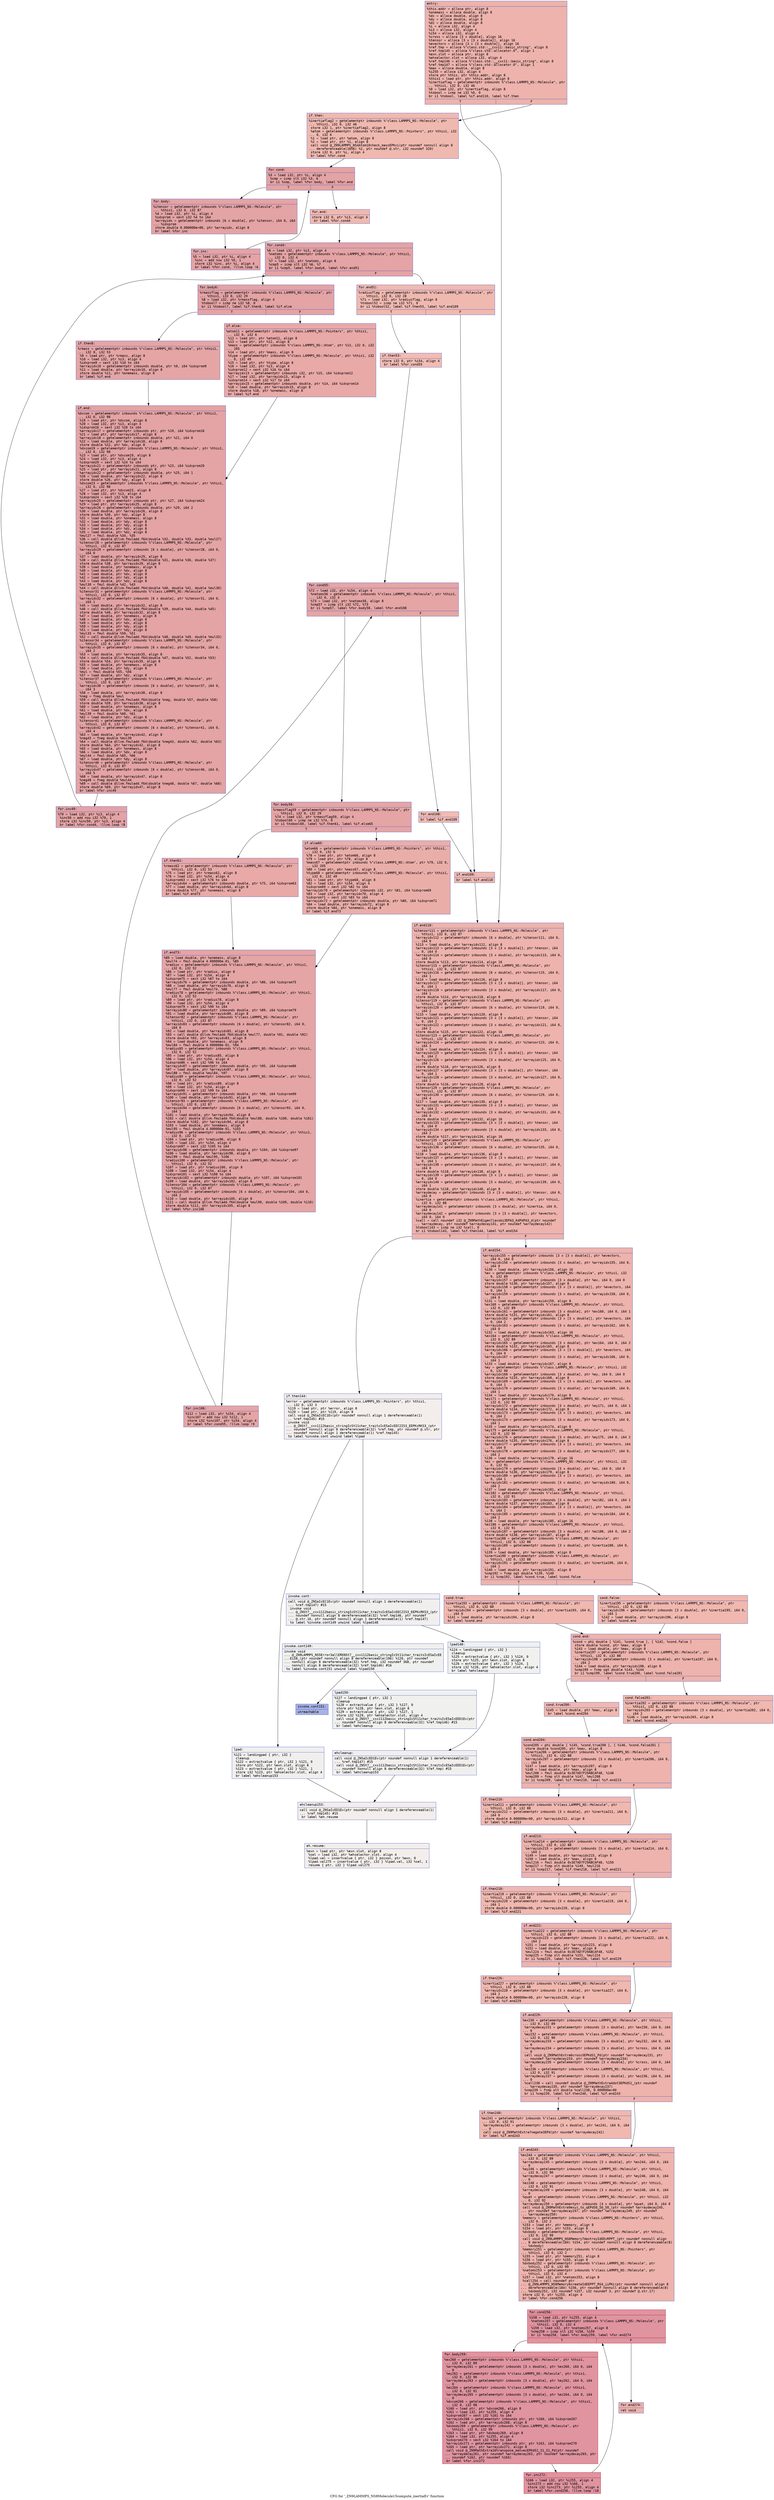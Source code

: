 digraph "CFG for '_ZN9LAMMPS_NS8Molecule15compute_inertiaEv' function" {
	label="CFG for '_ZN9LAMMPS_NS8Molecule15compute_inertiaEv' function";

	Node0x558e607f25d0 [shape=record,color="#3d50c3ff", style=filled, fillcolor="#d6524470" fontname="Courier",label="{entry:\l|  %this.addr = alloca ptr, align 8\l  %onemass = alloca double, align 8\l  %dx = alloca double, align 8\l  %dy = alloca double, align 8\l  %dz = alloca double, align 8\l  %i = alloca i32, align 4\l  %i3 = alloca i32, align 4\l  %i54 = alloca i32, align 4\l  %cross = alloca [3 x double], align 16\l  %tensor = alloca [3 x [3 x double]], align 16\l  %evectors = alloca [3 x [3 x double]], align 16\l  %ref.tmp = alloca %\"class.std::__cxx11::basic_string\", align 8\l  %ref.tmp145 = alloca %\"class.std::allocator.0\", align 1\l  %exn.slot = alloca ptr, align 8\l  %ehselector.slot = alloca i32, align 4\l  %ref.tmp146 = alloca %\"class.std::__cxx11::basic_string\", align 8\l  %ref.tmp147 = alloca %\"class.std::allocator.0\", align 1\l  %max = alloca double, align 8\l  %i255 = alloca i32, align 4\l  store ptr %this, ptr %this.addr, align 8\l  %this1 = load ptr, ptr %this.addr, align 8\l  %inertiaflag = getelementptr inbounds %\"class.LAMMPS_NS::Molecule\", ptr\l... %this1, i32 0, i32 46\l  %0 = load i32, ptr %inertiaflag, align 8\l  %tobool = icmp ne i32 %0, 0\l  br i1 %tobool, label %if.end110, label %if.then\l|{<s0>T|<s1>F}}"];
	Node0x558e607f25d0:s0 -> Node0x558e607f36d0[tooltip="entry -> if.end110\nProbability 62.50%" ];
	Node0x558e607f25d0:s1 -> Node0x558e607f2c80[tooltip="entry -> if.then\nProbability 37.50%" ];
	Node0x558e607f2c80 [shape=record,color="#3d50c3ff", style=filled, fillcolor="#de614d70" fontname="Courier",label="{if.then:\l|  %inertiaflag2 = getelementptr inbounds %\"class.LAMMPS_NS::Molecule\", ptr\l... %this1, i32 0, i32 46\l  store i32 1, ptr %inertiaflag2, align 8\l  %atom = getelementptr inbounds %\"class.LAMMPS_NS::Pointers\", ptr %this1, i32\l... 0, i32 6\l  %1 = load ptr, ptr %atom, align 8\l  %2 = load ptr, ptr %1, align 8\l  call void @_ZN9LAMMPS_NS4Atom10check_massEPKci(ptr noundef nonnull align 8\l... dereferenceable(1856) %2, ptr noundef @.str, i32 noundef 320)\l  store i32 0, ptr %i, align 4\l  br label %for.cond\l}"];
	Node0x558e607f2c80 -> Node0x558e607f3f20[tooltip="if.then -> for.cond\nProbability 100.00%" ];
	Node0x558e607f3f20 [shape=record,color="#3d50c3ff", style=filled, fillcolor="#c32e3170" fontname="Courier",label="{for.cond:\l|  %3 = load i32, ptr %i, align 4\l  %cmp = icmp slt i32 %3, 6\l  br i1 %cmp, label %for.body, label %for.end\l|{<s0>T|<s1>F}}"];
	Node0x558e607f3f20:s0 -> Node0x558e607f40f0[tooltip="for.cond -> for.body\nProbability 96.88%" ];
	Node0x558e607f3f20:s1 -> Node0x558e607f4140[tooltip="for.cond -> for.end\nProbability 3.12%" ];
	Node0x558e607f40f0 [shape=record,color="#3d50c3ff", style=filled, fillcolor="#c32e3170" fontname="Courier",label="{for.body:\l|  %itensor = getelementptr inbounds %\"class.LAMMPS_NS::Molecule\", ptr\l... %this1, i32 0, i32 87\l  %4 = load i32, ptr %i, align 4\l  %idxprom = sext i32 %4 to i64\l  %arrayidx = getelementptr inbounds [6 x double], ptr %itensor, i64 0, i64\l... %idxprom\l  store double 0.000000e+00, ptr %arrayidx, align 8\l  br label %for.inc\l}"];
	Node0x558e607f40f0 -> Node0x558e607f45c0[tooltip="for.body -> for.inc\nProbability 100.00%" ];
	Node0x558e607f45c0 [shape=record,color="#3d50c3ff", style=filled, fillcolor="#c32e3170" fontname="Courier",label="{for.inc:\l|  %5 = load i32, ptr %i, align 4\l  %inc = add nsw i32 %5, 1\l  store i32 %inc, ptr %i, align 4\l  br label %for.cond, !llvm.loop !6\l}"];
	Node0x558e607f45c0 -> Node0x558e607f3f20[tooltip="for.inc -> for.cond\nProbability 100.00%" ];
	Node0x558e607f4140 [shape=record,color="#3d50c3ff", style=filled, fillcolor="#de614d70" fontname="Courier",label="{for.end:\l|  store i32 0, ptr %i3, align 4\l  br label %for.cond4\l}"];
	Node0x558e607f4140 -> Node0x558e607f4a90[tooltip="for.end -> for.cond4\nProbability 100.00%" ];
	Node0x558e607f4a90 [shape=record,color="#3d50c3ff", style=filled, fillcolor="#c32e3170" fontname="Courier",label="{for.cond4:\l|  %6 = load i32, ptr %i3, align 4\l  %natoms = getelementptr inbounds %\"class.LAMMPS_NS::Molecule\", ptr %this1,\l... i32 0, i32 4\l  %7 = load i32, ptr %natoms, align 8\l  %cmp5 = icmp slt i32 %6, %7\l  br i1 %cmp5, label %for.body6, label %for.end51\l|{<s0>T|<s1>F}}"];
	Node0x558e607f4a90:s0 -> Node0x558e607f4e10[tooltip="for.cond4 -> for.body6\nProbability 96.88%" ];
	Node0x558e607f4a90:s1 -> Node0x558e607f4e90[tooltip="for.cond4 -> for.end51\nProbability 3.12%" ];
	Node0x558e607f4e10 [shape=record,color="#3d50c3ff", style=filled, fillcolor="#c32e3170" fontname="Courier",label="{for.body6:\l|  %rmassflag = getelementptr inbounds %\"class.LAMMPS_NS::Molecule\", ptr\l... %this1, i32 0, i32 29\l  %8 = load i32, ptr %rmassflag, align 4\l  %tobool7 = icmp ne i32 %8, 0\l  br i1 %tobool7, label %if.then8, label %if.else\l|{<s0>T|<s1>F}}"];
	Node0x558e607f4e10:s0 -> Node0x558e607f51e0[tooltip="for.body6 -> if.then8\nProbability 62.50%" ];
	Node0x558e607f4e10:s1 -> Node0x558e607f5260[tooltip="for.body6 -> if.else\nProbability 37.50%" ];
	Node0x558e607f51e0 [shape=record,color="#3d50c3ff", style=filled, fillcolor="#c5333470" fontname="Courier",label="{if.then8:\l|  %rmass = getelementptr inbounds %\"class.LAMMPS_NS::Molecule\", ptr %this1,\l... i32 0, i32 53\l  %9 = load ptr, ptr %rmass, align 8\l  %10 = load i32, ptr %i3, align 4\l  %idxprom9 = sext i32 %10 to i64\l  %arrayidx10 = getelementptr inbounds double, ptr %9, i64 %idxprom9\l  %11 = load double, ptr %arrayidx10, align 8\l  store double %11, ptr %onemass, align 8\l  br label %if.end\l}"];
	Node0x558e607f51e0 -> Node0x558e607f3870[tooltip="if.then8 -> if.end\nProbability 100.00%" ];
	Node0x558e607f5260 [shape=record,color="#3d50c3ff", style=filled, fillcolor="#ca3b3770" fontname="Courier",label="{if.else:\l|  %atom11 = getelementptr inbounds %\"class.LAMMPS_NS::Pointers\", ptr %this1,\l... i32 0, i32 6\l  %12 = load ptr, ptr %atom11, align 8\l  %13 = load ptr, ptr %12, align 8\l  %mass = getelementptr inbounds %\"class.LAMMPS_NS::Atom\", ptr %13, i32 0, i32\l... 205\l  %14 = load ptr, ptr %mass, align 8\l  %type = getelementptr inbounds %\"class.LAMMPS_NS::Molecule\", ptr %this1, i32\l... 0, i32 49\l  %15 = load ptr, ptr %type, align 8\l  %16 = load i32, ptr %i3, align 4\l  %idxprom12 = sext i32 %16 to i64\l  %arrayidx13 = getelementptr inbounds i32, ptr %15, i64 %idxprom12\l  %17 = load i32, ptr %arrayidx13, align 4\l  %idxprom14 = sext i32 %17 to i64\l  %arrayidx15 = getelementptr inbounds double, ptr %14, i64 %idxprom14\l  %18 = load double, ptr %arrayidx15, align 8\l  store double %18, ptr %onemass, align 8\l  br label %if.end\l}"];
	Node0x558e607f5260 -> Node0x558e607f3870[tooltip="if.else -> if.end\nProbability 100.00%" ];
	Node0x558e607f3870 [shape=record,color="#3d50c3ff", style=filled, fillcolor="#c32e3170" fontname="Courier",label="{if.end:\l|  %dxcom = getelementptr inbounds %\"class.LAMMPS_NS::Molecule\", ptr %this1,\l... i32 0, i32 98\l  %19 = load ptr, ptr %dxcom, align 8\l  %20 = load i32, ptr %i3, align 4\l  %idxprom16 = sext i32 %20 to i64\l  %arrayidx17 = getelementptr inbounds ptr, ptr %19, i64 %idxprom16\l  %21 = load ptr, ptr %arrayidx17, align 8\l  %arrayidx18 = getelementptr inbounds double, ptr %21, i64 0\l  %22 = load double, ptr %arrayidx18, align 8\l  store double %22, ptr %dx, align 8\l  %dxcom19 = getelementptr inbounds %\"class.LAMMPS_NS::Molecule\", ptr %this1,\l... i32 0, i32 98\l  %23 = load ptr, ptr %dxcom19, align 8\l  %24 = load i32, ptr %i3, align 4\l  %idxprom20 = sext i32 %24 to i64\l  %arrayidx21 = getelementptr inbounds ptr, ptr %23, i64 %idxprom20\l  %25 = load ptr, ptr %arrayidx21, align 8\l  %arrayidx22 = getelementptr inbounds double, ptr %25, i64 1\l  %26 = load double, ptr %arrayidx22, align 8\l  store double %26, ptr %dy, align 8\l  %dxcom23 = getelementptr inbounds %\"class.LAMMPS_NS::Molecule\", ptr %this1,\l... i32 0, i32 98\l  %27 = load ptr, ptr %dxcom23, align 8\l  %28 = load i32, ptr %i3, align 4\l  %idxprom24 = sext i32 %28 to i64\l  %arrayidx25 = getelementptr inbounds ptr, ptr %27, i64 %idxprom24\l  %29 = load ptr, ptr %arrayidx25, align 8\l  %arrayidx26 = getelementptr inbounds double, ptr %29, i64 2\l  %30 = load double, ptr %arrayidx26, align 8\l  store double %30, ptr %dz, align 8\l  %31 = load double, ptr %onemass, align 8\l  %32 = load double, ptr %dy, align 8\l  %33 = load double, ptr %dy, align 8\l  %34 = load double, ptr %dz, align 8\l  %35 = load double, ptr %dz, align 8\l  %mul27 = fmul double %34, %35\l  %36 = call double @llvm.fmuladd.f64(double %32, double %33, double %mul27)\l  %itensor28 = getelementptr inbounds %\"class.LAMMPS_NS::Molecule\", ptr\l... %this1, i32 0, i32 87\l  %arrayidx29 = getelementptr inbounds [6 x double], ptr %itensor28, i64 0,\l... i64 0\l  %37 = load double, ptr %arrayidx29, align 8\l  %38 = call double @llvm.fmuladd.f64(double %31, double %36, double %37)\l  store double %38, ptr %arrayidx29, align 8\l  %39 = load double, ptr %onemass, align 8\l  %40 = load double, ptr %dx, align 8\l  %41 = load double, ptr %dx, align 8\l  %42 = load double, ptr %dz, align 8\l  %43 = load double, ptr %dz, align 8\l  %mul30 = fmul double %42, %43\l  %44 = call double @llvm.fmuladd.f64(double %40, double %41, double %mul30)\l  %itensor31 = getelementptr inbounds %\"class.LAMMPS_NS::Molecule\", ptr\l... %this1, i32 0, i32 87\l  %arrayidx32 = getelementptr inbounds [6 x double], ptr %itensor31, i64 0,\l... i64 1\l  %45 = load double, ptr %arrayidx32, align 8\l  %46 = call double @llvm.fmuladd.f64(double %39, double %44, double %45)\l  store double %46, ptr %arrayidx32, align 8\l  %47 = load double, ptr %onemass, align 8\l  %48 = load double, ptr %dx, align 8\l  %49 = load double, ptr %dx, align 8\l  %50 = load double, ptr %dy, align 8\l  %51 = load double, ptr %dy, align 8\l  %mul33 = fmul double %50, %51\l  %52 = call double @llvm.fmuladd.f64(double %48, double %49, double %mul33)\l  %itensor34 = getelementptr inbounds %\"class.LAMMPS_NS::Molecule\", ptr\l... %this1, i32 0, i32 87\l  %arrayidx35 = getelementptr inbounds [6 x double], ptr %itensor34, i64 0,\l... i64 2\l  %53 = load double, ptr %arrayidx35, align 8\l  %54 = call double @llvm.fmuladd.f64(double %47, double %52, double %53)\l  store double %54, ptr %arrayidx35, align 8\l  %55 = load double, ptr %onemass, align 8\l  %56 = load double, ptr %dy, align 8\l  %mul = fmul double %55, %56\l  %57 = load double, ptr %dz, align 8\l  %itensor37 = getelementptr inbounds %\"class.LAMMPS_NS::Molecule\", ptr\l... %this1, i32 0, i32 87\l  %arrayidx38 = getelementptr inbounds [6 x double], ptr %itensor37, i64 0,\l... i64 3\l  %58 = load double, ptr %arrayidx38, align 8\l  %neg = fneg double %mul\l  %59 = call double @llvm.fmuladd.f64(double %neg, double %57, double %58)\l  store double %59, ptr %arrayidx38, align 8\l  %60 = load double, ptr %onemass, align 8\l  %61 = load double, ptr %dx, align 8\l  %mul39 = fmul double %60, %61\l  %62 = load double, ptr %dz, align 8\l  %itensor41 = getelementptr inbounds %\"class.LAMMPS_NS::Molecule\", ptr\l... %this1, i32 0, i32 87\l  %arrayidx42 = getelementptr inbounds [6 x double], ptr %itensor41, i64 0,\l... i64 4\l  %63 = load double, ptr %arrayidx42, align 8\l  %neg43 = fneg double %mul39\l  %64 = call double @llvm.fmuladd.f64(double %neg43, double %62, double %63)\l  store double %64, ptr %arrayidx42, align 8\l  %65 = load double, ptr %onemass, align 8\l  %66 = load double, ptr %dx, align 8\l  %mul44 = fmul double %65, %66\l  %67 = load double, ptr %dy, align 8\l  %itensor46 = getelementptr inbounds %\"class.LAMMPS_NS::Molecule\", ptr\l... %this1, i32 0, i32 87\l  %arrayidx47 = getelementptr inbounds [6 x double], ptr %itensor46, i64 0,\l... i64 5\l  %68 = load double, ptr %arrayidx47, align 8\l  %neg48 = fneg double %mul44\l  %69 = call double @llvm.fmuladd.f64(double %neg48, double %67, double %68)\l  store double %69, ptr %arrayidx47, align 8\l  br label %for.inc49\l}"];
	Node0x558e607f3870 -> Node0x558e608984b0[tooltip="if.end -> for.inc49\nProbability 100.00%" ];
	Node0x558e608984b0 [shape=record,color="#3d50c3ff", style=filled, fillcolor="#c32e3170" fontname="Courier",label="{for.inc49:\l|  %70 = load i32, ptr %i3, align 4\l  %inc50 = add nsw i32 %70, 1\l  store i32 %inc50, ptr %i3, align 4\l  br label %for.cond4, !llvm.loop !8\l}"];
	Node0x558e608984b0 -> Node0x558e607f4a90[tooltip="for.inc49 -> for.cond4\nProbability 100.00%" ];
	Node0x558e607f4e90 [shape=record,color="#3d50c3ff", style=filled, fillcolor="#de614d70" fontname="Courier",label="{for.end51:\l|  %radiusflag = getelementptr inbounds %\"class.LAMMPS_NS::Molecule\", ptr\l... %this1, i32 0, i32 28\l  %71 = load i32, ptr %radiusflag, align 8\l  %tobool52 = icmp ne i32 %71, 0\l  br i1 %tobool52, label %if.then53, label %if.end109\l|{<s0>T|<s1>F}}"];
	Node0x558e607f4e90:s0 -> Node0x558e60898ae0[tooltip="for.end51 -> if.then53\nProbability 62.50%" ];
	Node0x558e607f4e90:s1 -> Node0x558e60898b60[tooltip="for.end51 -> if.end109\nProbability 37.50%" ];
	Node0x558e60898ae0 [shape=record,color="#3d50c3ff", style=filled, fillcolor="#e1675170" fontname="Courier",label="{if.then53:\l|  store i32 0, ptr %i54, align 4\l  br label %for.cond55\l}"];
	Node0x558e60898ae0 -> Node0x558e60898d30[tooltip="if.then53 -> for.cond55\nProbability 100.00%" ];
	Node0x558e60898d30 [shape=record,color="#3d50c3ff", style=filled, fillcolor="#c5333470" fontname="Courier",label="{for.cond55:\l|  %72 = load i32, ptr %i54, align 4\l  %natoms56 = getelementptr inbounds %\"class.LAMMPS_NS::Molecule\", ptr %this1,\l... i32 0, i32 4\l  %73 = load i32, ptr %natoms56, align 8\l  %cmp57 = icmp slt i32 %72, %73\l  br i1 %cmp57, label %for.body58, label %for.end108\l|{<s0>T|<s1>F}}"];
	Node0x558e60898d30:s0 -> Node0x558e607f59c0[tooltip="for.cond55 -> for.body58\nProbability 96.88%" ];
	Node0x558e60898d30:s1 -> Node0x558e607f5a40[tooltip="for.cond55 -> for.end108\nProbability 3.12%" ];
	Node0x558e607f59c0 [shape=record,color="#3d50c3ff", style=filled, fillcolor="#c5333470" fontname="Courier",label="{for.body58:\l|  %rmassflag59 = getelementptr inbounds %\"class.LAMMPS_NS::Molecule\", ptr\l... %this1, i32 0, i32 29\l  %74 = load i32, ptr %rmassflag59, align 4\l  %tobool60 = icmp ne i32 %74, 0\l  br i1 %tobool60, label %if.then61, label %if.else65\l|{<s0>T|<s1>F}}"];
	Node0x558e607f59c0:s0 -> Node0x558e60899a90[tooltip="for.body58 -> if.then61\nProbability 62.50%" ];
	Node0x558e607f59c0:s1 -> Node0x558e60899b10[tooltip="for.body58 -> if.else65\nProbability 37.50%" ];
	Node0x558e60899a90 [shape=record,color="#3d50c3ff", style=filled, fillcolor="#ca3b3770" fontname="Courier",label="{if.then61:\l|  %rmass62 = getelementptr inbounds %\"class.LAMMPS_NS::Molecule\", ptr\l... %this1, i32 0, i32 53\l  %75 = load ptr, ptr %rmass62, align 8\l  %76 = load i32, ptr %i54, align 4\l  %idxprom63 = sext i32 %76 to i64\l  %arrayidx64 = getelementptr inbounds double, ptr %75, i64 %idxprom63\l  %77 = load double, ptr %arrayidx64, align 8\l  store double %77, ptr %onemass, align 8\l  br label %if.end73\l}"];
	Node0x558e60899a90 -> Node0x558e6089a0b0[tooltip="if.then61 -> if.end73\nProbability 100.00%" ];
	Node0x558e60899b10 [shape=record,color="#3d50c3ff", style=filled, fillcolor="#d0473d70" fontname="Courier",label="{if.else65:\l|  %atom66 = getelementptr inbounds %\"class.LAMMPS_NS::Pointers\", ptr %this1,\l... i32 0, i32 6\l  %78 = load ptr, ptr %atom66, align 8\l  %79 = load ptr, ptr %78, align 8\l  %mass67 = getelementptr inbounds %\"class.LAMMPS_NS::Atom\", ptr %79, i32 0,\l... i32 205\l  %80 = load ptr, ptr %mass67, align 8\l  %type68 = getelementptr inbounds %\"class.LAMMPS_NS::Molecule\", ptr %this1,\l... i32 0, i32 49\l  %81 = load ptr, ptr %type68, align 8\l  %82 = load i32, ptr %i54, align 4\l  %idxprom69 = sext i32 %82 to i64\l  %arrayidx70 = getelementptr inbounds i32, ptr %81, i64 %idxprom69\l  %83 = load i32, ptr %arrayidx70, align 4\l  %idxprom71 = sext i32 %83 to i64\l  %arrayidx72 = getelementptr inbounds double, ptr %80, i64 %idxprom71\l  %84 = load double, ptr %arrayidx72, align 8\l  store double %84, ptr %onemass, align 8\l  br label %if.end73\l}"];
	Node0x558e60899b10 -> Node0x558e6089a0b0[tooltip="if.else65 -> if.end73\nProbability 100.00%" ];
	Node0x558e6089a0b0 [shape=record,color="#3d50c3ff", style=filled, fillcolor="#c5333470" fontname="Courier",label="{if.end73:\l|  %85 = load double, ptr %onemass, align 8\l  %mul74 = fmul double 4.000000e-01, %85\l  %radius = getelementptr inbounds %\"class.LAMMPS_NS::Molecule\", ptr %this1,\l... i32 0, i32 52\l  %86 = load ptr, ptr %radius, align 8\l  %87 = load i32, ptr %i54, align 4\l  %idxprom75 = sext i32 %87 to i64\l  %arrayidx76 = getelementptr inbounds double, ptr %86, i64 %idxprom75\l  %88 = load double, ptr %arrayidx76, align 8\l  %mul77 = fmul double %mul74, %88\l  %radius78 = getelementptr inbounds %\"class.LAMMPS_NS::Molecule\", ptr %this1,\l... i32 0, i32 52\l  %89 = load ptr, ptr %radius78, align 8\l  %90 = load i32, ptr %i54, align 4\l  %idxprom79 = sext i32 %90 to i64\l  %arrayidx80 = getelementptr inbounds double, ptr %89, i64 %idxprom79\l  %91 = load double, ptr %arrayidx80, align 8\l  %itensor82 = getelementptr inbounds %\"class.LAMMPS_NS::Molecule\", ptr\l... %this1, i32 0, i32 87\l  %arrayidx83 = getelementptr inbounds [6 x double], ptr %itensor82, i64 0,\l... i64 0\l  %92 = load double, ptr %arrayidx83, align 8\l  %93 = call double @llvm.fmuladd.f64(double %mul77, double %91, double %92)\l  store double %93, ptr %arrayidx83, align 8\l  %94 = load double, ptr %onemass, align 8\l  %mul84 = fmul double 4.000000e-01, %94\l  %radius85 = getelementptr inbounds %\"class.LAMMPS_NS::Molecule\", ptr %this1,\l... i32 0, i32 52\l  %95 = load ptr, ptr %radius85, align 8\l  %96 = load i32, ptr %i54, align 4\l  %idxprom86 = sext i32 %96 to i64\l  %arrayidx87 = getelementptr inbounds double, ptr %95, i64 %idxprom86\l  %97 = load double, ptr %arrayidx87, align 8\l  %mul88 = fmul double %mul84, %97\l  %radius89 = getelementptr inbounds %\"class.LAMMPS_NS::Molecule\", ptr %this1,\l... i32 0, i32 52\l  %98 = load ptr, ptr %radius89, align 8\l  %99 = load i32, ptr %i54, align 4\l  %idxprom90 = sext i32 %99 to i64\l  %arrayidx91 = getelementptr inbounds double, ptr %98, i64 %idxprom90\l  %100 = load double, ptr %arrayidx91, align 8\l  %itensor93 = getelementptr inbounds %\"class.LAMMPS_NS::Molecule\", ptr\l... %this1, i32 0, i32 87\l  %arrayidx94 = getelementptr inbounds [6 x double], ptr %itensor93, i64 0,\l... i64 1\l  %101 = load double, ptr %arrayidx94, align 8\l  %102 = call double @llvm.fmuladd.f64(double %mul88, double %100, double %101)\l  store double %102, ptr %arrayidx94, align 8\l  %103 = load double, ptr %onemass, align 8\l  %mul95 = fmul double 4.000000e-01, %103\l  %radius96 = getelementptr inbounds %\"class.LAMMPS_NS::Molecule\", ptr %this1,\l... i32 0, i32 52\l  %104 = load ptr, ptr %radius96, align 8\l  %105 = load i32, ptr %i54, align 4\l  %idxprom97 = sext i32 %105 to i64\l  %arrayidx98 = getelementptr inbounds double, ptr %104, i64 %idxprom97\l  %106 = load double, ptr %arrayidx98, align 8\l  %mul99 = fmul double %mul95, %106\l  %radius100 = getelementptr inbounds %\"class.LAMMPS_NS::Molecule\", ptr\l... %this1, i32 0, i32 52\l  %107 = load ptr, ptr %radius100, align 8\l  %108 = load i32, ptr %i54, align 4\l  %idxprom101 = sext i32 %108 to i64\l  %arrayidx102 = getelementptr inbounds double, ptr %107, i64 %idxprom101\l  %109 = load double, ptr %arrayidx102, align 8\l  %itensor104 = getelementptr inbounds %\"class.LAMMPS_NS::Molecule\", ptr\l... %this1, i32 0, i32 87\l  %arrayidx105 = getelementptr inbounds [6 x double], ptr %itensor104, i64 0,\l... i64 2\l  %110 = load double, ptr %arrayidx105, align 8\l  %111 = call double @llvm.fmuladd.f64(double %mul99, double %109, double %110)\l  store double %111, ptr %arrayidx105, align 8\l  br label %for.inc106\l}"];
	Node0x558e6089a0b0 -> Node0x558e6089de30[tooltip="if.end73 -> for.inc106\nProbability 100.00%" ];
	Node0x558e6089de30 [shape=record,color="#3d50c3ff", style=filled, fillcolor="#c5333470" fontname="Courier",label="{for.inc106:\l|  %112 = load i32, ptr %i54, align 4\l  %inc107 = add nsw i32 %112, 1\l  store i32 %inc107, ptr %i54, align 4\l  br label %for.cond55, !llvm.loop !9\l}"];
	Node0x558e6089de30 -> Node0x558e60898d30[tooltip="for.inc106 -> for.cond55\nProbability 100.00%" ];
	Node0x558e607f5a40 [shape=record,color="#3d50c3ff", style=filled, fillcolor="#e1675170" fontname="Courier",label="{for.end108:\l|  br label %if.end109\l}"];
	Node0x558e607f5a40 -> Node0x558e60898b60[tooltip="for.end108 -> if.end109\nProbability 100.00%" ];
	Node0x558e60898b60 [shape=record,color="#3d50c3ff", style=filled, fillcolor="#de614d70" fontname="Courier",label="{if.end109:\l|  br label %if.end110\l}"];
	Node0x558e60898b60 -> Node0x558e607f36d0[tooltip="if.end109 -> if.end110\nProbability 100.00%" ];
	Node0x558e607f36d0 [shape=record,color="#3d50c3ff", style=filled, fillcolor="#d6524470" fontname="Courier",label="{if.end110:\l|  %itensor111 = getelementptr inbounds %\"class.LAMMPS_NS::Molecule\", ptr\l... %this1, i32 0, i32 87\l  %arrayidx112 = getelementptr inbounds [6 x double], ptr %itensor111, i64 0,\l... i64 0\l  %113 = load double, ptr %arrayidx112, align 8\l  %arrayidx113 = getelementptr inbounds [3 x [3 x double]], ptr %tensor, i64\l... 0, i64 0\l  %arrayidx114 = getelementptr inbounds [3 x double], ptr %arrayidx113, i64 0,\l... i64 0\l  store double %113, ptr %arrayidx114, align 16\l  %itensor115 = getelementptr inbounds %\"class.LAMMPS_NS::Molecule\", ptr\l... %this1, i32 0, i32 87\l  %arrayidx116 = getelementptr inbounds [6 x double], ptr %itensor115, i64 0,\l... i64 1\l  %114 = load double, ptr %arrayidx116, align 8\l  %arrayidx117 = getelementptr inbounds [3 x [3 x double]], ptr %tensor, i64\l... 0, i64 1\l  %arrayidx118 = getelementptr inbounds [3 x double], ptr %arrayidx117, i64 0,\l... i64 1\l  store double %114, ptr %arrayidx118, align 8\l  %itensor119 = getelementptr inbounds %\"class.LAMMPS_NS::Molecule\", ptr\l... %this1, i32 0, i32 87\l  %arrayidx120 = getelementptr inbounds [6 x double], ptr %itensor119, i64 0,\l... i64 2\l  %115 = load double, ptr %arrayidx120, align 8\l  %arrayidx121 = getelementptr inbounds [3 x [3 x double]], ptr %tensor, i64\l... 0, i64 2\l  %arrayidx122 = getelementptr inbounds [3 x double], ptr %arrayidx121, i64 0,\l... i64 2\l  store double %115, ptr %arrayidx122, align 16\l  %itensor123 = getelementptr inbounds %\"class.LAMMPS_NS::Molecule\", ptr\l... %this1, i32 0, i32 87\l  %arrayidx124 = getelementptr inbounds [6 x double], ptr %itensor123, i64 0,\l... i64 3\l  %116 = load double, ptr %arrayidx124, align 8\l  %arrayidx125 = getelementptr inbounds [3 x [3 x double]], ptr %tensor, i64\l... 0, i64 2\l  %arrayidx126 = getelementptr inbounds [3 x double], ptr %arrayidx125, i64 0,\l... i64 1\l  store double %116, ptr %arrayidx126, align 8\l  %arrayidx127 = getelementptr inbounds [3 x [3 x double]], ptr %tensor, i64\l... 0, i64 1\l  %arrayidx128 = getelementptr inbounds [3 x double], ptr %arrayidx127, i64 0,\l... i64 2\l  store double %116, ptr %arrayidx128, align 8\l  %itensor129 = getelementptr inbounds %\"class.LAMMPS_NS::Molecule\", ptr\l... %this1, i32 0, i32 87\l  %arrayidx130 = getelementptr inbounds [6 x double], ptr %itensor129, i64 0,\l... i64 4\l  %117 = load double, ptr %arrayidx130, align 8\l  %arrayidx131 = getelementptr inbounds [3 x [3 x double]], ptr %tensor, i64\l... 0, i64 2\l  %arrayidx132 = getelementptr inbounds [3 x double], ptr %arrayidx131, i64 0,\l... i64 0\l  store double %117, ptr %arrayidx132, align 16\l  %arrayidx133 = getelementptr inbounds [3 x [3 x double]], ptr %tensor, i64\l... 0, i64 0\l  %arrayidx134 = getelementptr inbounds [3 x double], ptr %arrayidx133, i64 0,\l... i64 2\l  store double %117, ptr %arrayidx134, align 16\l  %itensor135 = getelementptr inbounds %\"class.LAMMPS_NS::Molecule\", ptr\l... %this1, i32 0, i32 87\l  %arrayidx136 = getelementptr inbounds [6 x double], ptr %itensor135, i64 0,\l... i64 5\l  %118 = load double, ptr %arrayidx136, align 8\l  %arrayidx137 = getelementptr inbounds [3 x [3 x double]], ptr %tensor, i64\l... 0, i64 1\l  %arrayidx138 = getelementptr inbounds [3 x double], ptr %arrayidx137, i64 0,\l... i64 0\l  store double %118, ptr %arrayidx138, align 8\l  %arrayidx139 = getelementptr inbounds [3 x [3 x double]], ptr %tensor, i64\l... 0, i64 0\l  %arrayidx140 = getelementptr inbounds [3 x double], ptr %arrayidx139, i64 0,\l... i64 1\l  store double %118, ptr %arrayidx140, align 8\l  %arraydecay = getelementptr inbounds [3 x [3 x double]], ptr %tensor, i64 0,\l... i64 0\l  %inertia = getelementptr inbounds %\"class.LAMMPS_NS::Molecule\", ptr %this1,\l... i32 0, i32 88\l  %arraydecay141 = getelementptr inbounds [3 x double], ptr %inertia, i64 0,\l... i64 0\l  %arraydecay142 = getelementptr inbounds [3 x [3 x double]], ptr %evectors,\l... i64 0, i64 0\l  %call = call noundef i32 @_ZN9MathEigen7jacobi3EPA3_KdPdPA3_d(ptr noundef\l... %arraydecay, ptr noundef %arraydecay141, ptr noundef %arraydecay142)\l  %tobool143 = icmp ne i32 %call, 0\l  br i1 %tobool143, label %if.then144, label %if.end154\l|{<s0>T|<s1>F}}"];
	Node0x558e607f36d0:s0 -> Node0x558e608a0e00[tooltip="if.end110 -> if.then144\nProbability 0.00%" ];
	Node0x558e607f36d0:s1 -> Node0x558e608a0e80[tooltip="if.end110 -> if.end154\nProbability 100.00%" ];
	Node0x558e608a0e00 [shape=record,color="#3d50c3ff", style=filled, fillcolor="#e5d8d170" fontname="Courier",label="{if.then144:\l|  %error = getelementptr inbounds %\"class.LAMMPS_NS::Pointers\", ptr %this1,\l... i32 0, i32 3\l  %119 = load ptr, ptr %error, align 8\l  %120 = load ptr, ptr %119, align 8\l  call void @_ZNSaIcEC1Ev(ptr noundef nonnull align 1 dereferenceable(1)\l... %ref.tmp145) #15\l  invoke void\l... @_ZNSt7__cxx1112basic_stringIcSt11char_traitsIcESaIcEEC2IS3_EEPKcRKS3_(ptr\l... noundef nonnull align 8 dereferenceable(32) %ref.tmp, ptr noundef @.str, ptr\l... noundef nonnull align 1 dereferenceable(1) %ref.tmp145)\l          to label %invoke.cont unwind label %lpad\l}"];
	Node0x558e608a0e00 -> Node0x558e608a12f0[tooltip="if.then144 -> invoke.cont\nProbability 50.00%" ];
	Node0x558e608a0e00 -> Node0x558e608a1370[tooltip="if.then144 -> lpad\nProbability 50.00%" ];
	Node0x558e608a12f0 [shape=record,color="#3d50c3ff", style=filled, fillcolor="#e0dbd870" fontname="Courier",label="{invoke.cont:\l|  call void @_ZNSaIcEC1Ev(ptr noundef nonnull align 1 dereferenceable(1)\l... %ref.tmp147) #15\l  invoke void\l... @_ZNSt7__cxx1112basic_stringIcSt11char_traitsIcESaIcEEC2IS3_EEPKcRKS3_(ptr\l... noundef nonnull align 8 dereferenceable(32) %ref.tmp146, ptr noundef\l... @.str.16, ptr noundef nonnull align 1 dereferenceable(1) %ref.tmp147)\l          to label %invoke.cont149 unwind label %lpad148\l}"];
	Node0x558e608a12f0 -> Node0x558e608a1690[tooltip="invoke.cont -> invoke.cont149\nProbability 50.00%" ];
	Node0x558e608a12f0 -> Node0x558e608a16e0[tooltip="invoke.cont -> lpad148\nProbability 50.00%" ];
	Node0x558e608a1690 [shape=record,color="#3d50c3ff", style=filled, fillcolor="#dedcdb70" fontname="Courier",label="{invoke.cont149:\l|  invoke void\l... @_ZN9LAMMPS_NS5Error3allERKNSt7__cxx1112basic_stringIcSt11char_traitsIcESaIcEE\l...EiS8_(ptr noundef nonnull align 8 dereferenceable(196) %120, ptr noundef\l... nonnull align 8 dereferenceable(32) %ref.tmp, i32 noundef 368, ptr noundef\l... nonnull align 8 dereferenceable(32) %ref.tmp146) #16\l          to label %invoke.cont151 unwind label %lpad150\l}"];
	Node0x558e608a1690 -> Node0x558e608a1640[tooltip="invoke.cont149 -> invoke.cont151\nProbability 0.00%" ];
	Node0x558e608a1690 -> Node0x558e608a19a0[tooltip="invoke.cont149 -> lpad150\nProbability 100.00%" ];
	Node0x558e608a1640 [shape=record,color="#3d50c3ff", style=filled, fillcolor="#3d50c370" fontname="Courier",label="{invoke.cont151:\l|  unreachable\l}"];
	Node0x558e608a1370 [shape=record,color="#3d50c3ff", style=filled, fillcolor="#e0dbd870" fontname="Courier",label="{lpad:\l|  %121 = landingpad \{ ptr, i32 \}\l          cleanup\l  %122 = extractvalue \{ ptr, i32 \} %121, 0\l  store ptr %122, ptr %exn.slot, align 8\l  %123 = extractvalue \{ ptr, i32 \} %121, 1\l  store i32 %123, ptr %ehselector.slot, align 4\l  br label %ehcleanup153\l}"];
	Node0x558e608a1370 -> Node0x558e60899320[tooltip="lpad -> ehcleanup153\nProbability 100.00%" ];
	Node0x558e608a16e0 [shape=record,color="#3d50c3ff", style=filled, fillcolor="#dedcdb70" fontname="Courier",label="{lpad148:\l|  %124 = landingpad \{ ptr, i32 \}\l          cleanup\l  %125 = extractvalue \{ ptr, i32 \} %124, 0\l  store ptr %125, ptr %exn.slot, align 8\l  %126 = extractvalue \{ ptr, i32 \} %124, 1\l  store i32 %126, ptr %ehselector.slot, align 4\l  br label %ehcleanup\l}"];
	Node0x558e608a16e0 -> Node0x558e60899670[tooltip="lpad148 -> ehcleanup\nProbability 100.00%" ];
	Node0x558e608a19a0 [shape=record,color="#3d50c3ff", style=filled, fillcolor="#dedcdb70" fontname="Courier",label="{lpad150:\l|  %127 = landingpad \{ ptr, i32 \}\l          cleanup\l  %128 = extractvalue \{ ptr, i32 \} %127, 0\l  store ptr %128, ptr %exn.slot, align 8\l  %129 = extractvalue \{ ptr, i32 \} %127, 1\l  store i32 %129, ptr %ehselector.slot, align 4\l  call void @_ZNSt7__cxx1112basic_stringIcSt11char_traitsIcESaIcEED1Ev(ptr\l... noundef nonnull align 8 dereferenceable(32) %ref.tmp146) #15\l  br label %ehcleanup\l}"];
	Node0x558e608a19a0 -> Node0x558e60899670[tooltip="lpad150 -> ehcleanup\nProbability 100.00%" ];
	Node0x558e60899670 [shape=record,color="#3d50c3ff", style=filled, fillcolor="#e0dbd870" fontname="Courier",label="{ehcleanup:\l|  call void @_ZNSaIcED1Ev(ptr noundef nonnull align 1 dereferenceable(1)\l... %ref.tmp147) #15\l  call void @_ZNSt7__cxx1112basic_stringIcSt11char_traitsIcESaIcEED1Ev(ptr\l... noundef nonnull align 8 dereferenceable(32) %ref.tmp) #15\l  br label %ehcleanup153\l}"];
	Node0x558e60899670 -> Node0x558e60899320[tooltip="ehcleanup -> ehcleanup153\nProbability 100.00%" ];
	Node0x558e60899320 [shape=record,color="#3d50c3ff", style=filled, fillcolor="#e5d8d170" fontname="Courier",label="{ehcleanup153:\l|  call void @_ZNSaIcED1Ev(ptr noundef nonnull align 1 dereferenceable(1)\l... %ref.tmp145) #15\l  br label %eh.resume\l}"];
	Node0x558e60899320 -> Node0x558e608a3760[tooltip="ehcleanup153 -> eh.resume\nProbability 100.00%" ];
	Node0x558e608a0e80 [shape=record,color="#3d50c3ff", style=filled, fillcolor="#d6524470" fontname="Courier",label="{if.end154:\l|  %arrayidx155 = getelementptr inbounds [3 x [3 x double]], ptr %evectors,\l... i64 0, i64 0\l  %arrayidx156 = getelementptr inbounds [3 x double], ptr %arrayidx155, i64 0,\l... i64 0\l  %130 = load double, ptr %arrayidx156, align 16\l  %ex = getelementptr inbounds %\"class.LAMMPS_NS::Molecule\", ptr %this1, i32\l... 0, i32 89\l  %arrayidx157 = getelementptr inbounds [3 x double], ptr %ex, i64 0, i64 0\l  store double %130, ptr %arrayidx157, align 8\l  %arrayidx158 = getelementptr inbounds [3 x [3 x double]], ptr %evectors, i64\l... 0, i64 1\l  %arrayidx159 = getelementptr inbounds [3 x double], ptr %arrayidx158, i64 0,\l... i64 0\l  %131 = load double, ptr %arrayidx159, align 8\l  %ex160 = getelementptr inbounds %\"class.LAMMPS_NS::Molecule\", ptr %this1,\l... i32 0, i32 89\l  %arrayidx161 = getelementptr inbounds [3 x double], ptr %ex160, i64 0, i64 1\l  store double %131, ptr %arrayidx161, align 8\l  %arrayidx162 = getelementptr inbounds [3 x [3 x double]], ptr %evectors, i64\l... 0, i64 2\l  %arrayidx163 = getelementptr inbounds [3 x double], ptr %arrayidx162, i64 0,\l... i64 0\l  %132 = load double, ptr %arrayidx163, align 16\l  %ex164 = getelementptr inbounds %\"class.LAMMPS_NS::Molecule\", ptr %this1,\l... i32 0, i32 89\l  %arrayidx165 = getelementptr inbounds [3 x double], ptr %ex164, i64 0, i64 2\l  store double %132, ptr %arrayidx165, align 8\l  %arrayidx166 = getelementptr inbounds [3 x [3 x double]], ptr %evectors, i64\l... 0, i64 0\l  %arrayidx167 = getelementptr inbounds [3 x double], ptr %arrayidx166, i64 0,\l... i64 1\l  %133 = load double, ptr %arrayidx167, align 8\l  %ey = getelementptr inbounds %\"class.LAMMPS_NS::Molecule\", ptr %this1, i32\l... 0, i32 90\l  %arrayidx168 = getelementptr inbounds [3 x double], ptr %ey, i64 0, i64 0\l  store double %133, ptr %arrayidx168, align 8\l  %arrayidx169 = getelementptr inbounds [3 x [3 x double]], ptr %evectors, i64\l... 0, i64 1\l  %arrayidx170 = getelementptr inbounds [3 x double], ptr %arrayidx169, i64 0,\l... i64 1\l  %134 = load double, ptr %arrayidx170, align 8\l  %ey171 = getelementptr inbounds %\"class.LAMMPS_NS::Molecule\", ptr %this1,\l... i32 0, i32 90\l  %arrayidx172 = getelementptr inbounds [3 x double], ptr %ey171, i64 0, i64 1\l  store double %134, ptr %arrayidx172, align 8\l  %arrayidx173 = getelementptr inbounds [3 x [3 x double]], ptr %evectors, i64\l... 0, i64 2\l  %arrayidx174 = getelementptr inbounds [3 x double], ptr %arrayidx173, i64 0,\l... i64 1\l  %135 = load double, ptr %arrayidx174, align 8\l  %ey175 = getelementptr inbounds %\"class.LAMMPS_NS::Molecule\", ptr %this1,\l... i32 0, i32 90\l  %arrayidx176 = getelementptr inbounds [3 x double], ptr %ey175, i64 0, i64 2\l  store double %135, ptr %arrayidx176, align 8\l  %arrayidx177 = getelementptr inbounds [3 x [3 x double]], ptr %evectors, i64\l... 0, i64 0\l  %arrayidx178 = getelementptr inbounds [3 x double], ptr %arrayidx177, i64 0,\l... i64 2\l  %136 = load double, ptr %arrayidx178, align 16\l  %ez = getelementptr inbounds %\"class.LAMMPS_NS::Molecule\", ptr %this1, i32\l... 0, i32 91\l  %arrayidx179 = getelementptr inbounds [3 x double], ptr %ez, i64 0, i64 0\l  store double %136, ptr %arrayidx179, align 8\l  %arrayidx180 = getelementptr inbounds [3 x [3 x double]], ptr %evectors, i64\l... 0, i64 1\l  %arrayidx181 = getelementptr inbounds [3 x double], ptr %arrayidx180, i64 0,\l... i64 2\l  %137 = load double, ptr %arrayidx181, align 8\l  %ez182 = getelementptr inbounds %\"class.LAMMPS_NS::Molecule\", ptr %this1,\l... i32 0, i32 91\l  %arrayidx183 = getelementptr inbounds [3 x double], ptr %ez182, i64 0, i64 1\l  store double %137, ptr %arrayidx183, align 8\l  %arrayidx184 = getelementptr inbounds [3 x [3 x double]], ptr %evectors, i64\l... 0, i64 2\l  %arrayidx185 = getelementptr inbounds [3 x double], ptr %arrayidx184, i64 0,\l... i64 2\l  %138 = load double, ptr %arrayidx185, align 16\l  %ez186 = getelementptr inbounds %\"class.LAMMPS_NS::Molecule\", ptr %this1,\l... i32 0, i32 91\l  %arrayidx187 = getelementptr inbounds [3 x double], ptr %ez186, i64 0, i64 2\l  store double %138, ptr %arrayidx187, align 8\l  %inertia188 = getelementptr inbounds %\"class.LAMMPS_NS::Molecule\", ptr\l... %this1, i32 0, i32 88\l  %arrayidx189 = getelementptr inbounds [3 x double], ptr %inertia188, i64 0,\l... i64 0\l  %139 = load double, ptr %arrayidx189, align 8\l  %inertia190 = getelementptr inbounds %\"class.LAMMPS_NS::Molecule\", ptr\l... %this1, i32 0, i32 88\l  %arrayidx191 = getelementptr inbounds [3 x double], ptr %inertia190, i64 0,\l... i64 1\l  %140 = load double, ptr %arrayidx191, align 8\l  %cmp192 = fcmp ogt double %139, %140\l  br i1 %cmp192, label %cond.true, label %cond.false\l|{<s0>T|<s1>F}}"];
	Node0x558e608a0e80:s0 -> Node0x558e608a68f0[tooltip="if.end154 -> cond.true\nProbability 50.00%" ];
	Node0x558e608a0e80:s1 -> Node0x558e608a6970[tooltip="if.end154 -> cond.false\nProbability 50.00%" ];
	Node0x558e608a68f0 [shape=record,color="#3d50c3ff", style=filled, fillcolor="#dc5d4a70" fontname="Courier",label="{cond.true:\l|  %inertia193 = getelementptr inbounds %\"class.LAMMPS_NS::Molecule\", ptr\l... %this1, i32 0, i32 88\l  %arrayidx194 = getelementptr inbounds [3 x double], ptr %inertia193, i64 0,\l... i64 0\l  %141 = load double, ptr %arrayidx194, align 8\l  br label %cond.end\l}"];
	Node0x558e608a68f0 -> Node0x558e608a6d00[tooltip="cond.true -> cond.end\nProbability 100.00%" ];
	Node0x558e608a6970 [shape=record,color="#3d50c3ff", style=filled, fillcolor="#dc5d4a70" fontname="Courier",label="{cond.false:\l|  %inertia195 = getelementptr inbounds %\"class.LAMMPS_NS::Molecule\", ptr\l... %this1, i32 0, i32 88\l  %arrayidx196 = getelementptr inbounds [3 x double], ptr %inertia195, i64 0,\l... i64 1\l  %142 = load double, ptr %arrayidx196, align 8\l  br label %cond.end\l}"];
	Node0x558e608a6970 -> Node0x558e608a6d00[tooltip="cond.false -> cond.end\nProbability 100.00%" ];
	Node0x558e608a6d00 [shape=record,color="#3d50c3ff", style=filled, fillcolor="#d6524470" fontname="Courier",label="{cond.end:\l|  %cond = phi double [ %141, %cond.true ], [ %142, %cond.false ]\l  store double %cond, ptr %max, align 8\l  %143 = load double, ptr %max, align 8\l  %inertia197 = getelementptr inbounds %\"class.LAMMPS_NS::Molecule\", ptr\l... %this1, i32 0, i32 88\l  %arrayidx198 = getelementptr inbounds [3 x double], ptr %inertia197, i64 0,\l... i64 2\l  %144 = load double, ptr %arrayidx198, align 8\l  %cmp199 = fcmp ogt double %143, %144\l  br i1 %cmp199, label %cond.true200, label %cond.false201\l|{<s0>T|<s1>F}}"];
	Node0x558e608a6d00:s0 -> Node0x558e608a7510[tooltip="cond.end -> cond.true200\nProbability 50.00%" ];
	Node0x558e608a6d00:s1 -> Node0x558e608a7590[tooltip="cond.end -> cond.false201\nProbability 50.00%" ];
	Node0x558e608a7510 [shape=record,color="#3d50c3ff", style=filled, fillcolor="#dc5d4a70" fontname="Courier",label="{cond.true200:\l|  %145 = load double, ptr %max, align 8\l  br label %cond.end204\l}"];
	Node0x558e608a7510 -> Node0x558e608a77a0[tooltip="cond.true200 -> cond.end204\nProbability 100.00%" ];
	Node0x558e608a7590 [shape=record,color="#3d50c3ff", style=filled, fillcolor="#dc5d4a70" fontname="Courier",label="{cond.false201:\l|  %inertia202 = getelementptr inbounds %\"class.LAMMPS_NS::Molecule\", ptr\l... %this1, i32 0, i32 88\l  %arrayidx203 = getelementptr inbounds [3 x double], ptr %inertia202, i64 0,\l... i64 2\l  %146 = load double, ptr %arrayidx203, align 8\l  br label %cond.end204\l}"];
	Node0x558e608a7590 -> Node0x558e608a77a0[tooltip="cond.false201 -> cond.end204\nProbability 100.00%" ];
	Node0x558e608a77a0 [shape=record,color="#3d50c3ff", style=filled, fillcolor="#d6524470" fontname="Courier",label="{cond.end204:\l|  %cond205 = phi double [ %145, %cond.true200 ], [ %146, %cond.false201 ]\l  store double %cond205, ptr %max, align 8\l  %inertia206 = getelementptr inbounds %\"class.LAMMPS_NS::Molecule\", ptr\l... %this1, i32 0, i32 88\l  %arrayidx207 = getelementptr inbounds [3 x double], ptr %inertia206, i64 0,\l... i64 0\l  %147 = load double, ptr %arrayidx207, align 8\l  %148 = load double, ptr %max, align 8\l  %mul208 = fmul double 0x3E7AD7F29ABCAF48, %148\l  %cmp209 = fcmp olt double %147, %mul208\l  br i1 %cmp209, label %if.then210, label %if.end213\l|{<s0>T|<s1>F}}"];
	Node0x558e608a77a0:s0 -> Node0x558e608a80a0[tooltip="cond.end204 -> if.then210\nProbability 50.00%" ];
	Node0x558e608a77a0:s1 -> Node0x558e608a8180[tooltip="cond.end204 -> if.end213\nProbability 50.00%" ];
	Node0x558e608a80a0 [shape=record,color="#3d50c3ff", style=filled, fillcolor="#dc5d4a70" fontname="Courier",label="{if.then210:\l|  %inertia211 = getelementptr inbounds %\"class.LAMMPS_NS::Molecule\", ptr\l... %this1, i32 0, i32 88\l  %arrayidx212 = getelementptr inbounds [3 x double], ptr %inertia211, i64 0,\l... i64 0\l  store double 0.000000e+00, ptr %arrayidx212, align 8\l  br label %if.end213\l}"];
	Node0x558e608a80a0 -> Node0x558e608a8180[tooltip="if.then210 -> if.end213\nProbability 100.00%" ];
	Node0x558e608a8180 [shape=record,color="#3d50c3ff", style=filled, fillcolor="#d6524470" fontname="Courier",label="{if.end213:\l|  %inertia214 = getelementptr inbounds %\"class.LAMMPS_NS::Molecule\", ptr\l... %this1, i32 0, i32 88\l  %arrayidx215 = getelementptr inbounds [3 x double], ptr %inertia214, i64 0,\l... i64 1\l  %149 = load double, ptr %arrayidx215, align 8\l  %150 = load double, ptr %max, align 8\l  %mul216 = fmul double 0x3E7AD7F29ABCAF48, %150\l  %cmp217 = fcmp olt double %149, %mul216\l  br i1 %cmp217, label %if.then218, label %if.end221\l|{<s0>T|<s1>F}}"];
	Node0x558e608a8180:s0 -> Node0x558e608a8a40[tooltip="if.end213 -> if.then218\nProbability 50.00%" ];
	Node0x558e608a8180:s1 -> Node0x558e608a8ac0[tooltip="if.end213 -> if.end221\nProbability 50.00%" ];
	Node0x558e608a8a40 [shape=record,color="#3d50c3ff", style=filled, fillcolor="#dc5d4a70" fontname="Courier",label="{if.then218:\l|  %inertia219 = getelementptr inbounds %\"class.LAMMPS_NS::Molecule\", ptr\l... %this1, i32 0, i32 88\l  %arrayidx220 = getelementptr inbounds [3 x double], ptr %inertia219, i64 0,\l... i64 1\l  store double 0.000000e+00, ptr %arrayidx220, align 8\l  br label %if.end221\l}"];
	Node0x558e608a8a40 -> Node0x558e608a8ac0[tooltip="if.then218 -> if.end221\nProbability 100.00%" ];
	Node0x558e608a8ac0 [shape=record,color="#3d50c3ff", style=filled, fillcolor="#d6524470" fontname="Courier",label="{if.end221:\l|  %inertia222 = getelementptr inbounds %\"class.LAMMPS_NS::Molecule\", ptr\l... %this1, i32 0, i32 88\l  %arrayidx223 = getelementptr inbounds [3 x double], ptr %inertia222, i64 0,\l... i64 2\l  %151 = load double, ptr %arrayidx223, align 8\l  %152 = load double, ptr %max, align 8\l  %mul224 = fmul double 0x3E7AD7F29ABCAF48, %152\l  %cmp225 = fcmp olt double %151, %mul224\l  br i1 %cmp225, label %if.then226, label %if.end229\l|{<s0>T|<s1>F}}"];
	Node0x558e608a8ac0:s0 -> Node0x558e608a9320[tooltip="if.end221 -> if.then226\nProbability 50.00%" ];
	Node0x558e608a8ac0:s1 -> Node0x558e608a93a0[tooltip="if.end221 -> if.end229\nProbability 50.00%" ];
	Node0x558e608a9320 [shape=record,color="#3d50c3ff", style=filled, fillcolor="#dc5d4a70" fontname="Courier",label="{if.then226:\l|  %inertia227 = getelementptr inbounds %\"class.LAMMPS_NS::Molecule\", ptr\l... %this1, i32 0, i32 88\l  %arrayidx228 = getelementptr inbounds [3 x double], ptr %inertia227, i64 0,\l... i64 2\l  store double 0.000000e+00, ptr %arrayidx228, align 8\l  br label %if.end229\l}"];
	Node0x558e608a9320 -> Node0x558e608a93a0[tooltip="if.then226 -> if.end229\nProbability 100.00%" ];
	Node0x558e608a93a0 [shape=record,color="#3d50c3ff", style=filled, fillcolor="#d6524470" fontname="Courier",label="{if.end229:\l|  %ex230 = getelementptr inbounds %\"class.LAMMPS_NS::Molecule\", ptr %this1,\l... i32 0, i32 89\l  %arraydecay231 = getelementptr inbounds [3 x double], ptr %ex230, i64 0, i64\l... 0\l  %ey232 = getelementptr inbounds %\"class.LAMMPS_NS::Molecule\", ptr %this1,\l... i32 0, i32 90\l  %arraydecay233 = getelementptr inbounds [3 x double], ptr %ey232, i64 0, i64\l... 0\l  %arraydecay234 = getelementptr inbounds [3 x double], ptr %cross, i64 0, i64\l... 0\l  call void @_ZN9MathExtra6cross3EPKdS1_Pd(ptr noundef %arraydecay231, ptr\l... noundef %arraydecay233, ptr noundef %arraydecay234)\l  %arraydecay235 = getelementptr inbounds [3 x double], ptr %cross, i64 0, i64\l... 0\l  %ez236 = getelementptr inbounds %\"class.LAMMPS_NS::Molecule\", ptr %this1,\l... i32 0, i32 91\l  %arraydecay237 = getelementptr inbounds [3 x double], ptr %ez236, i64 0, i64\l... 0\l  %call238 = call noundef double @_ZN9MathExtra4dot3EPKdS1_(ptr noundef\l... %arraydecay235, ptr noundef %arraydecay237)\l  %cmp239 = fcmp olt double %call238, 0.000000e+00\l  br i1 %cmp239, label %if.then240, label %if.end243\l|{<s0>T|<s1>F}}"];
	Node0x558e608a93a0:s0 -> Node0x558e608aa3b0[tooltip="if.end229 -> if.then240\nProbability 50.00%" ];
	Node0x558e608a93a0:s1 -> Node0x558e608aa460[tooltip="if.end229 -> if.end243\nProbability 50.00%" ];
	Node0x558e608aa3b0 [shape=record,color="#3d50c3ff", style=filled, fillcolor="#dc5d4a70" fontname="Courier",label="{if.then240:\l|  %ez241 = getelementptr inbounds %\"class.LAMMPS_NS::Molecule\", ptr %this1,\l... i32 0, i32 91\l  %arraydecay242 = getelementptr inbounds [3 x double], ptr %ez241, i64 0, i64\l... 0\l  call void @_ZN9MathExtra7negate3EPd(ptr noundef %arraydecay242)\l  br label %if.end243\l}"];
	Node0x558e608aa3b0 -> Node0x558e608aa460[tooltip="if.then240 -> if.end243\nProbability 100.00%" ];
	Node0x558e608aa460 [shape=record,color="#3d50c3ff", style=filled, fillcolor="#d6524470" fontname="Courier",label="{if.end243:\l|  %ex244 = getelementptr inbounds %\"class.LAMMPS_NS::Molecule\", ptr %this1,\l... i32 0, i32 89\l  %arraydecay245 = getelementptr inbounds [3 x double], ptr %ex244, i64 0, i64\l... 0\l  %ey246 = getelementptr inbounds %\"class.LAMMPS_NS::Molecule\", ptr %this1,\l... i32 0, i32 90\l  %arraydecay247 = getelementptr inbounds [3 x double], ptr %ey246, i64 0, i64\l... 0\l  %ez248 = getelementptr inbounds %\"class.LAMMPS_NS::Molecule\", ptr %this1,\l... i32 0, i32 91\l  %arraydecay249 = getelementptr inbounds [3 x double], ptr %ez248, i64 0, i64\l... 0\l  %quat = getelementptr inbounds %\"class.LAMMPS_NS::Molecule\", ptr %this1, i32\l... 0, i32 92\l  %arraydecay250 = getelementptr inbounds [4 x double], ptr %quat, i64 0, i64 0\l  call void @_ZN9MathExtra9exyz_to_qEPdS0_S0_S0_(ptr noundef %arraydecay245,\l... ptr noundef %arraydecay247, ptr noundef %arraydecay249, ptr noundef\l... %arraydecay250)\l  %memory = getelementptr inbounds %\"class.LAMMPS_NS::Pointers\", ptr %this1,\l... i32 0, i32 2\l  %153 = load ptr, ptr %memory, align 8\l  %154 = load ptr, ptr %153, align 8\l  %dxbody = getelementptr inbounds %\"class.LAMMPS_NS::Molecule\", ptr %this1,\l... i32 0, i32 99\l  call void @_ZN9LAMMPS_NS6Memory7destroyIdEEvRPPT_(ptr noundef nonnull align\l... 8 dereferenceable(184) %154, ptr noundef nonnull align 8 dereferenceable(8)\l... %dxbody)\l  %memory251 = getelementptr inbounds %\"class.LAMMPS_NS::Pointers\", ptr\l... %this1, i32 0, i32 2\l  %155 = load ptr, ptr %memory251, align 8\l  %156 = load ptr, ptr %155, align 8\l  %dxbody252 = getelementptr inbounds %\"class.LAMMPS_NS::Molecule\", ptr\l... %this1, i32 0, i32 99\l  %natoms253 = getelementptr inbounds %\"class.LAMMPS_NS::Molecule\", ptr\l... %this1, i32 0, i32 4\l  %157 = load i32, ptr %natoms253, align 8\l  %call254 = call noundef ptr\l... @_ZN9LAMMPS_NS6Memory6createIdEEPPT_RS4_iiPKc(ptr noundef nonnull align 8\l... dereferenceable(184) %156, ptr noundef nonnull align 8 dereferenceable(8)\l... %dxbody252, i32 noundef %157, i32 noundef 3, ptr noundef @.str.17)\l  store i32 0, ptr %i255, align 4\l  br label %for.cond256\l}"];
	Node0x558e608aa460 -> Node0x558e608abe60[tooltip="if.end243 -> for.cond256\nProbability 100.00%" ];
	Node0x558e608abe60 [shape=record,color="#b70d28ff", style=filled, fillcolor="#b70d2870" fontname="Courier",label="{for.cond256:\l|  %158 = load i32, ptr %i255, align 4\l  %natoms257 = getelementptr inbounds %\"class.LAMMPS_NS::Molecule\", ptr\l... %this1, i32 0, i32 4\l  %159 = load i32, ptr %natoms257, align 8\l  %cmp258 = icmp slt i32 %158, %159\l  br i1 %cmp258, label %for.body259, label %for.end274\l|{<s0>T|<s1>F}}"];
	Node0x558e608abe60:s0 -> Node0x558e608ac200[tooltip="for.cond256 -> for.body259\nProbability 96.88%" ];
	Node0x558e608abe60:s1 -> Node0x558e608ac280[tooltip="for.cond256 -> for.end274\nProbability 3.12%" ];
	Node0x558e608ac200 [shape=record,color="#b70d28ff", style=filled, fillcolor="#b70d2870" fontname="Courier",label="{for.body259:\l|  %ex260 = getelementptr inbounds %\"class.LAMMPS_NS::Molecule\", ptr %this1,\l... i32 0, i32 89\l  %arraydecay261 = getelementptr inbounds [3 x double], ptr %ex260, i64 0, i64\l... 0\l  %ey262 = getelementptr inbounds %\"class.LAMMPS_NS::Molecule\", ptr %this1,\l... i32 0, i32 90\l  %arraydecay263 = getelementptr inbounds [3 x double], ptr %ey262, i64 0, i64\l... 0\l  %ez264 = getelementptr inbounds %\"class.LAMMPS_NS::Molecule\", ptr %this1,\l... i32 0, i32 91\l  %arraydecay265 = getelementptr inbounds [3 x double], ptr %ez264, i64 0, i64\l... 0\l  %dxcom266 = getelementptr inbounds %\"class.LAMMPS_NS::Molecule\", ptr %this1,\l... i32 0, i32 98\l  %160 = load ptr, ptr %dxcom266, align 8\l  %161 = load i32, ptr %i255, align 4\l  %idxprom267 = sext i32 %161 to i64\l  %arrayidx268 = getelementptr inbounds ptr, ptr %160, i64 %idxprom267\l  %162 = load ptr, ptr %arrayidx268, align 8\l  %dxbody269 = getelementptr inbounds %\"class.LAMMPS_NS::Molecule\", ptr\l... %this1, i32 0, i32 99\l  %163 = load ptr, ptr %dxbody269, align 8\l  %164 = load i32, ptr %i255, align 4\l  %idxprom270 = sext i32 %164 to i64\l  %arrayidx271 = getelementptr inbounds ptr, ptr %163, i64 %idxprom270\l  %165 = load ptr, ptr %arrayidx271, align 8\l  call void @_ZN9MathExtra16transpose_matvecEPKdS1_S1_S1_Pd(ptr noundef\l... %arraydecay261, ptr noundef %arraydecay263, ptr noundef %arraydecay265, ptr\l... noundef %162, ptr noundef %165)\l  br label %for.inc272\l}"];
	Node0x558e608ac200 -> Node0x558e608ad3a0[tooltip="for.body259 -> for.inc272\nProbability 100.00%" ];
	Node0x558e608ad3a0 [shape=record,color="#b70d28ff", style=filled, fillcolor="#b70d2870" fontname="Courier",label="{for.inc272:\l|  %166 = load i32, ptr %i255, align 4\l  %inc273 = add nsw i32 %166, 1\l  store i32 %inc273, ptr %i255, align 4\l  br label %for.cond256, !llvm.loop !10\l}"];
	Node0x558e608ad3a0 -> Node0x558e608abe60[tooltip="for.inc272 -> for.cond256\nProbability 100.00%" ];
	Node0x558e608ac280 [shape=record,color="#3d50c3ff", style=filled, fillcolor="#d6524470" fontname="Courier",label="{for.end274:\l|  ret void\l}"];
	Node0x558e608a3760 [shape=record,color="#3d50c3ff", style=filled, fillcolor="#e5d8d170" fontname="Courier",label="{eh.resume:\l|  %exn = load ptr, ptr %exn.slot, align 8\l  %sel = load i32, ptr %ehselector.slot, align 4\l  %lpad.val = insertvalue \{ ptr, i32 \} poison, ptr %exn, 0\l  %lpad.val275 = insertvalue \{ ptr, i32 \} %lpad.val, i32 %sel, 1\l  resume \{ ptr, i32 \} %lpad.val275\l}"];
}
